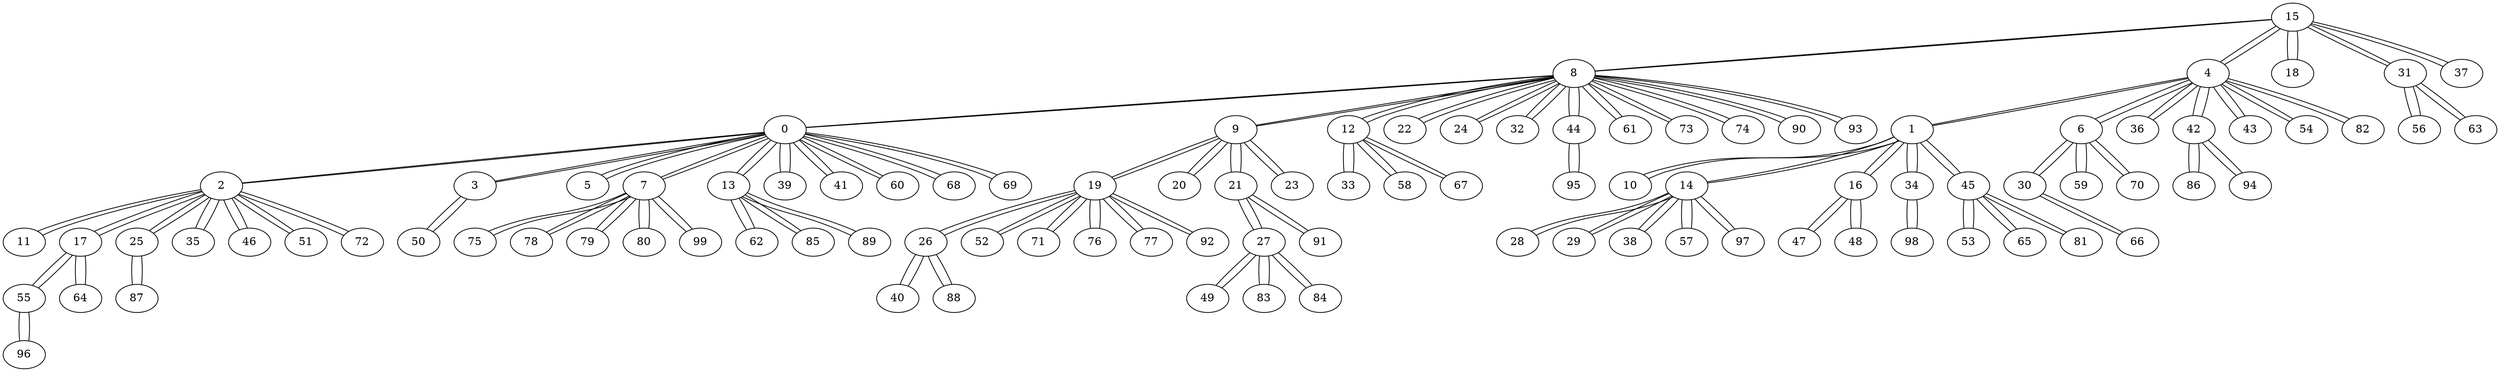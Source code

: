 graph {
15 -- 8
15 -- 4
15 -- 18
15 -- 31
15 -- 37
8 -- 15
8 -- 0
8 -- 9
8 -- 12
8 -- 22
8 -- 24
8 -- 32
8 -- 44
8 -- 61
8 -- 73
8 -- 74
8 -- 90
8 -- 93
4 -- 15
4 -- 1
4 -- 6
4 -- 36
4 -- 42
4 -- 43
4 -- 54
4 -- 82
18 -- 15
31 -- 15
31 -- 56
31 -- 63
37 -- 15
0 -- 8
0 -- 2
0 -- 3
0 -- 5
0 -- 7
0 -- 13
0 -- 39
0 -- 41
0 -- 60
0 -- 68
0 -- 69
9 -- 8
9 -- 19
9 -- 20
9 -- 21
9 -- 23
12 -- 8
12 -- 33
12 -- 58
12 -- 67
22 -- 8
24 -- 8
32 -- 8
44 -- 8
44 -- 95
61 -- 8
73 -- 8
74 -- 8
90 -- 8
93 -- 8
1 -- 4
1 -- 10
1 -- 14
1 -- 16
1 -- 34
1 -- 45
6 -- 4
6 -- 30
6 -- 59
6 -- 70
36 -- 4
42 -- 4
42 -- 86
42 -- 94
43 -- 4
54 -- 4
82 -- 4
56 -- 31
63 -- 31
2 -- 0
2 -- 11
2 -- 17
2 -- 25
2 -- 35
2 -- 46
2 -- 51
2 -- 72
3 -- 0
3 -- 50
5 -- 0
7 -- 0
7 -- 75
7 -- 78
7 -- 79
7 -- 80
7 -- 99
13 -- 0
13 -- 62
13 -- 85
13 -- 89
39 -- 0
41 -- 0
60 -- 0
68 -- 0
69 -- 0
19 -- 9
19 -- 26
19 -- 52
19 -- 71
19 -- 76
19 -- 77
19 -- 92
20 -- 9
21 -- 9
21 -- 27
21 -- 91
23 -- 9
33 -- 12
58 -- 12
67 -- 12
95 -- 44
10 -- 1
14 -- 1
14 -- 28
14 -- 29
14 -- 38
14 -- 57
14 -- 97
16 -- 1
16 -- 47
16 -- 48
34 -- 1
34 -- 98
45 -- 1
45 -- 53
45 -- 65
45 -- 81
30 -- 6
30 -- 66
59 -- 6
70 -- 6
86 -- 42
94 -- 42
11 -- 2
17 -- 2
17 -- 55
17 -- 64
25 -- 2
25 -- 87
35 -- 2
46 -- 2
51 -- 2
72 -- 2
50 -- 3
75 -- 7
78 -- 7
79 -- 7
80 -- 7
99 -- 7
62 -- 13
85 -- 13
89 -- 13
26 -- 19
26 -- 40
26 -- 88
52 -- 19
71 -- 19
76 -- 19
77 -- 19
92 -- 19
27 -- 21
27 -- 49
27 -- 83
27 -- 84
91 -- 21
28 -- 14
29 -- 14
38 -- 14
57 -- 14
97 -- 14
47 -- 16
48 -- 16
98 -- 34
53 -- 45
65 -- 45
81 -- 45
66 -- 30
55 -- 17
55 -- 96
64 -- 17
87 -- 25
40 -- 26
88 -- 26
49 -- 27
83 -- 27
84 -- 27
96 -- 55
}
